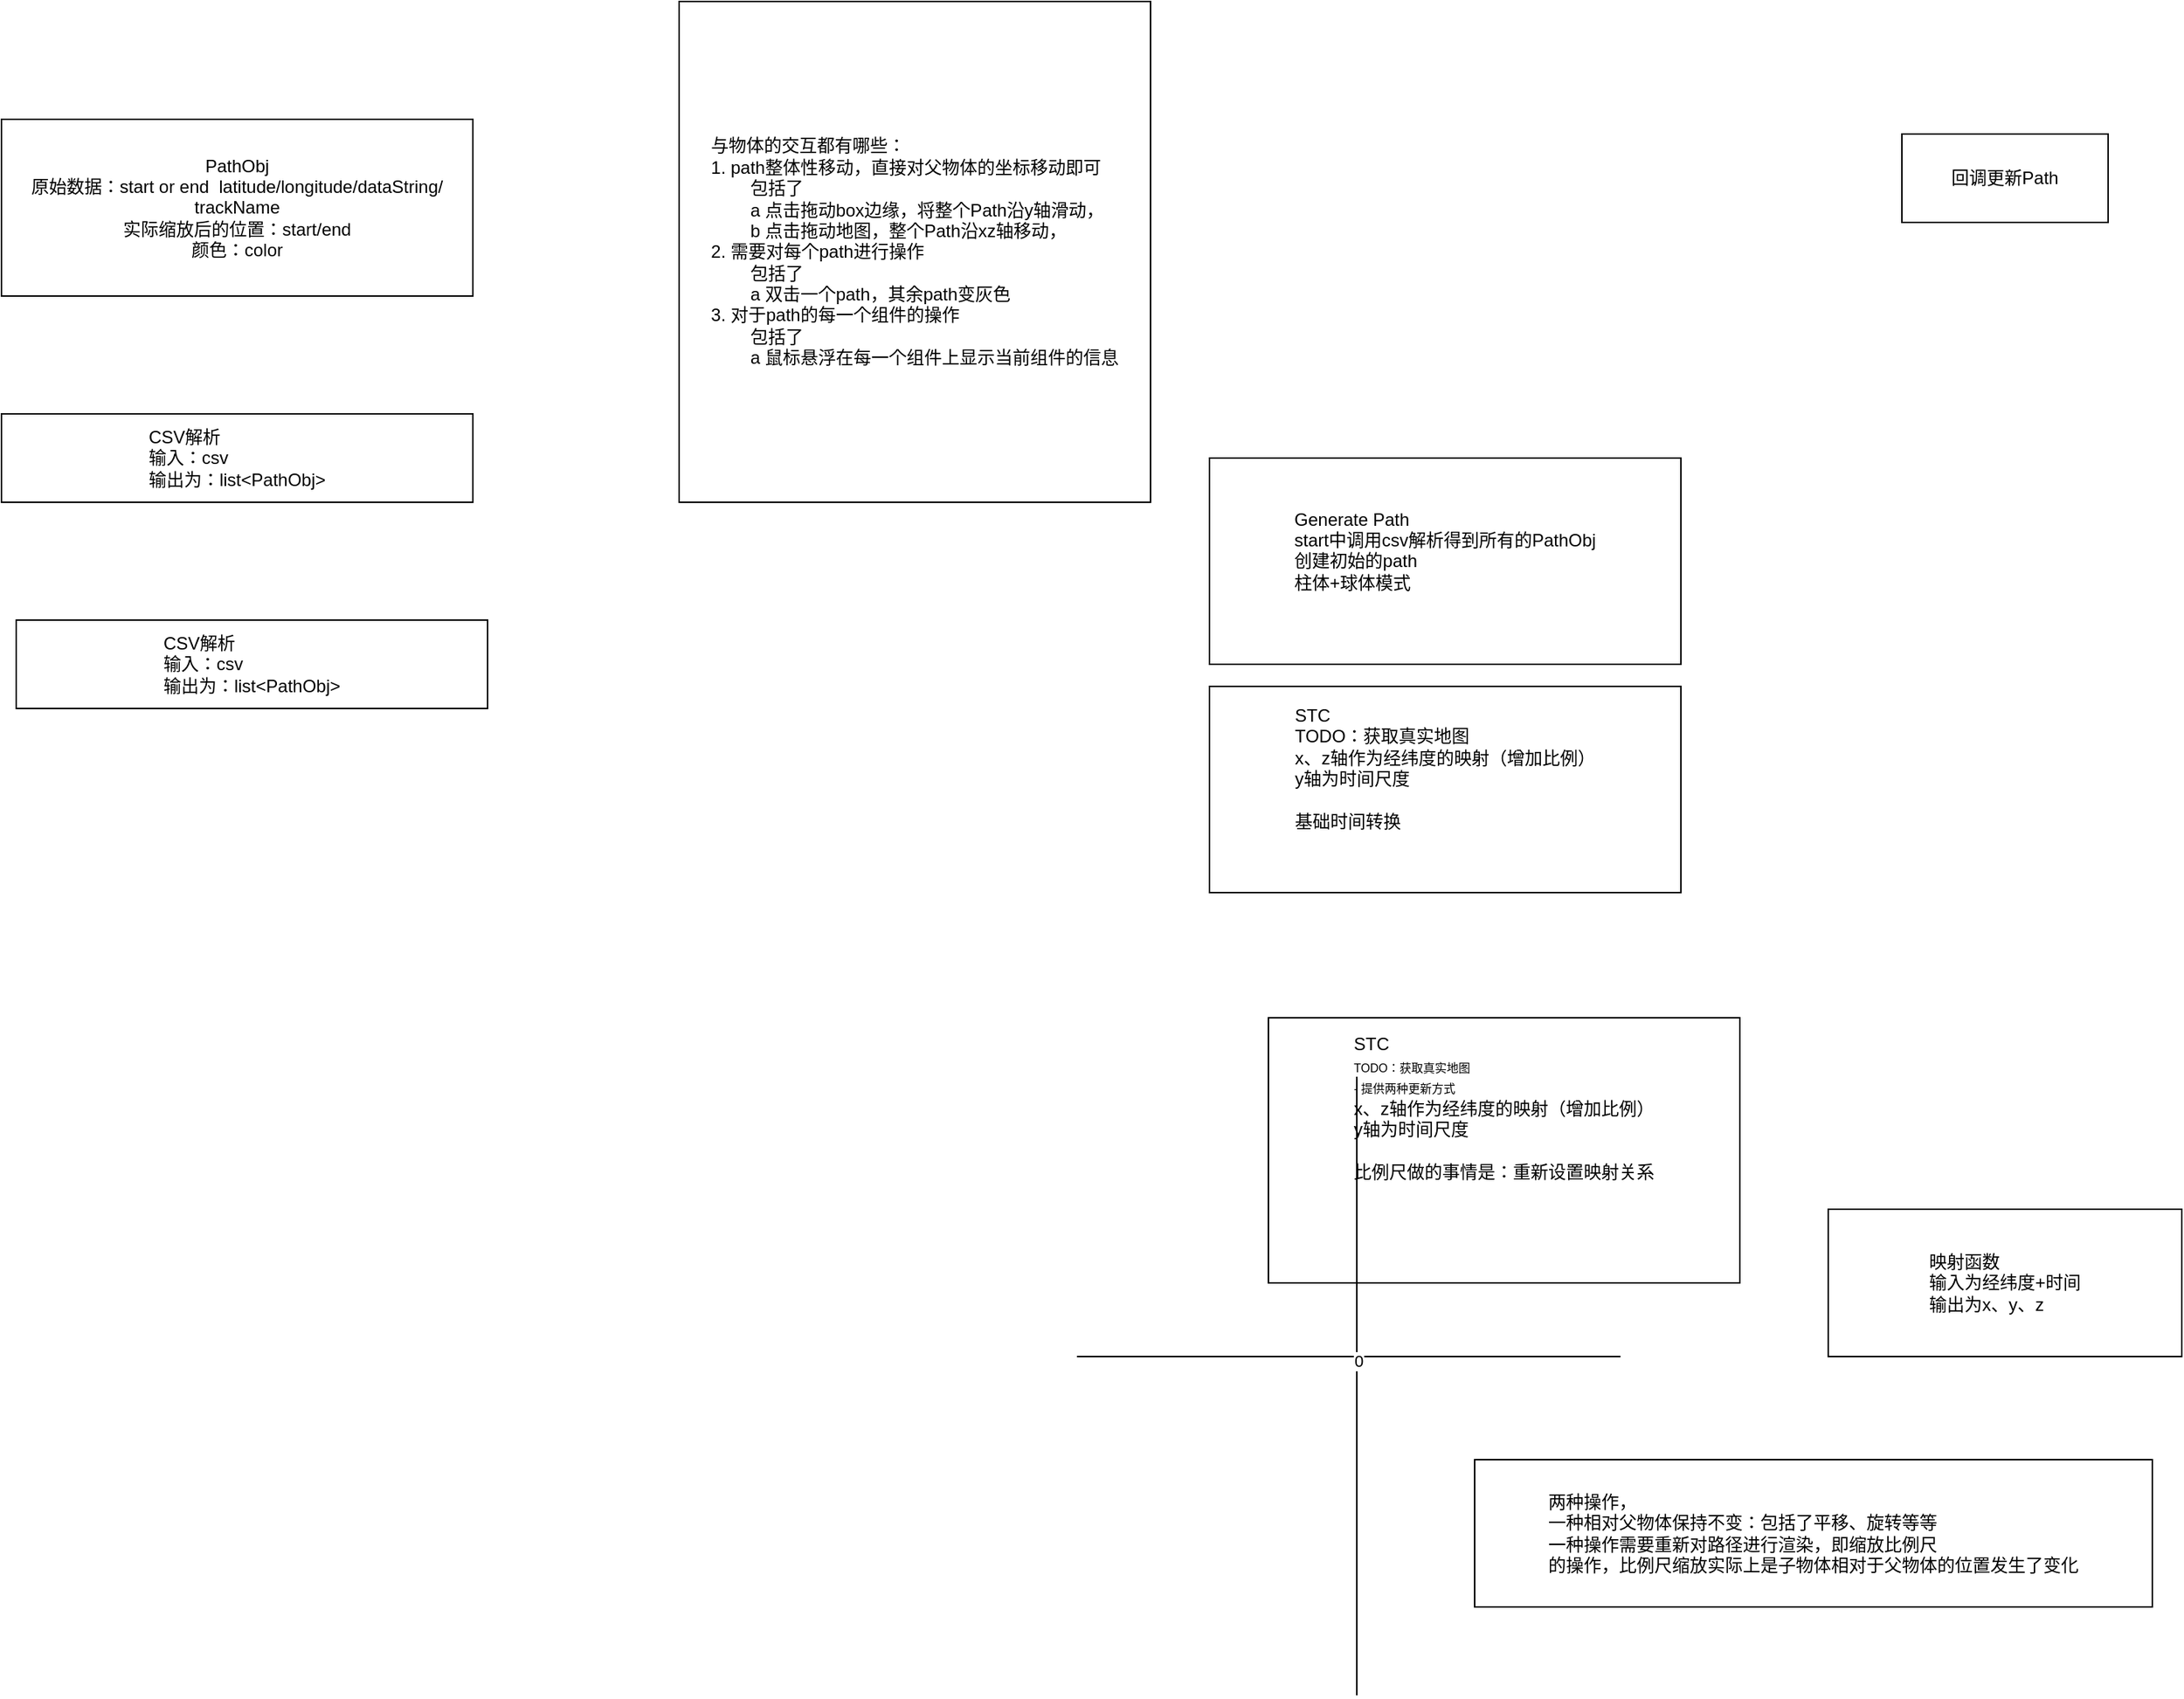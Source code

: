 <mxfile version="21.3.8" type="github">
  <diagram name="第 1 页" id="4sTRhTM_rHgDJePiN2_6">
    <mxGraphModel dx="2048" dy="775" grid="1" gridSize="10" guides="1" tooltips="1" connect="1" arrows="1" fold="1" page="1" pageScale="1" pageWidth="827" pageHeight="1169" math="0" shadow="0">
      <root>
        <mxCell id="0" />
        <mxCell id="1" parent="0" />
        <mxCell id="BjNONwsWsikVhtbJ6fCO-1" value="PathObj&lt;br&gt;原始数据：start or end&amp;nbsp; latitude/longitude/dataString/&lt;br&gt;trackName&lt;br&gt;实际缩放后的位置：start/end&lt;br&gt;颜色：color" style="rounded=0;whiteSpace=wrap;html=1;" vertex="1" parent="1">
          <mxGeometry x="-780" y="130" width="320" height="120" as="geometry" />
        </mxCell>
        <mxCell id="BjNONwsWsikVhtbJ6fCO-2" value="&lt;div style=&quot;text-align: left;&quot;&gt;&lt;span style=&quot;background-color: initial;&quot;&gt;CSV解析&lt;/span&gt;&lt;/div&gt;&lt;div style=&quot;text-align: left;&quot;&gt;输入：csv&lt;/div&gt;&lt;div style=&quot;text-align: left;&quot;&gt;输出为：list&amp;lt;PathObj&amp;gt;&lt;/div&gt;" style="rounded=0;whiteSpace=wrap;html=1;" vertex="1" parent="1">
          <mxGeometry x="-780" y="330" width="320" height="60" as="geometry" />
        </mxCell>
        <mxCell id="BjNONwsWsikVhtbJ6fCO-3" value="&lt;div style=&quot;text-align: left;&quot;&gt;&lt;span style=&quot;background-color: initial;&quot;&gt;Generate Path&lt;/span&gt;&lt;/div&gt;&lt;div style=&quot;text-align: left;&quot;&gt;&lt;span style=&quot;background-color: initial;&quot;&gt;start中调用csv解析得到所有的PathObj&lt;/span&gt;&lt;/div&gt;&lt;div style=&quot;text-align: left;&quot;&gt;创建初始的path&lt;br&gt;柱体+球体模式&lt;/div&gt;&lt;div style=&quot;text-align: left;&quot;&gt;&lt;br&gt;&lt;/div&gt;" style="rounded=0;whiteSpace=wrap;html=1;" vertex="1" parent="1">
          <mxGeometry x="40" y="360" width="320" height="140" as="geometry" />
        </mxCell>
        <mxCell id="BjNONwsWsikVhtbJ6fCO-4" value="&lt;div style=&quot;text-align: left;&quot;&gt;回调更新Path&lt;/div&gt;" style="rounded=0;whiteSpace=wrap;html=1;" vertex="1" parent="1">
          <mxGeometry x="510" y="140" width="140" height="60" as="geometry" />
        </mxCell>
        <mxCell id="BjNONwsWsikVhtbJ6fCO-6" value="&lt;div style=&quot;text-align: left;&quot;&gt;STC&lt;/div&gt;&lt;div style=&quot;text-align: left;&quot;&gt;TODO：获取真实地图&lt;/div&gt;&lt;div style=&quot;text-align: left;&quot;&gt;x、z轴作为经纬度的映射（增加比例）&lt;/div&gt;&lt;div style=&quot;text-align: left;&quot;&gt;y轴为时间尺度&lt;/div&gt;&lt;div style=&quot;text-align: left;&quot;&gt;&lt;br&gt;&lt;/div&gt;&lt;div style=&quot;text-align: left;&quot;&gt;基础时间转换&lt;/div&gt;&lt;div style=&quot;text-align: left;&quot;&gt;&lt;br&gt;&lt;br&gt;&lt;/div&gt;" style="rounded=0;whiteSpace=wrap;html=1;" vertex="1" parent="1">
          <mxGeometry x="40" y="515" width="320" height="140" as="geometry" />
        </mxCell>
        <mxCell id="BjNONwsWsikVhtbJ6fCO-7" value="&lt;div style=&quot;text-align: left;&quot;&gt;STC&lt;/div&gt;&lt;div style=&quot;text-align: left;&quot;&gt;&lt;font style=&quot;font-size: 8px;&quot;&gt;TODO：获取真实地图&lt;/font&gt;&lt;/div&gt;&lt;div style=&quot;text-align: left;&quot;&gt;&lt;font style=&quot;font-size: 8px;&quot;&gt;- 提供两种更新方式&lt;/font&gt;&lt;/div&gt;&lt;div style=&quot;text-align: left;&quot;&gt;x、z轴作为经纬度的映射（增加比例）&lt;/div&gt;&lt;div style=&quot;text-align: left;&quot;&gt;y轴为时间尺度&lt;/div&gt;&lt;div style=&quot;text-align: left;&quot;&gt;&lt;br&gt;&lt;/div&gt;&lt;div style=&quot;text-align: left;&quot;&gt;比例尺做的事情是：重新设置映射关系&lt;/div&gt;&lt;div style=&quot;text-align: left;&quot;&gt;&lt;br&gt;&lt;/div&gt;&lt;div style=&quot;text-align: left;&quot;&gt;&lt;br&gt;&lt;/div&gt;&lt;div style=&quot;text-align: left;&quot;&gt;&lt;br&gt;&lt;br&gt;&lt;/div&gt;" style="rounded=0;whiteSpace=wrap;html=1;" vertex="1" parent="1">
          <mxGeometry x="80" y="740" width="320" height="180" as="geometry" />
        </mxCell>
        <mxCell id="BjNONwsWsikVhtbJ6fCO-8" value="" style="endArrow=none;html=1;rounded=0;" edge="1" parent="1">
          <mxGeometry width="50" height="50" relative="1" as="geometry">
            <mxPoint x="140" y="1200" as="sourcePoint" />
            <mxPoint x="140" y="780" as="targetPoint" />
          </mxGeometry>
        </mxCell>
        <mxCell id="BjNONwsWsikVhtbJ6fCO-9" value="" style="endArrow=none;html=1;rounded=0;" edge="1" parent="1">
          <mxGeometry width="50" height="50" relative="1" as="geometry">
            <mxPoint x="-50" y="970" as="sourcePoint" />
            <mxPoint x="319" y="970" as="targetPoint" />
          </mxGeometry>
        </mxCell>
        <mxCell id="BjNONwsWsikVhtbJ6fCO-10" value="0" style="edgeLabel;html=1;align=center;verticalAlign=middle;resizable=0;points=[];" vertex="1" connectable="0" parent="BjNONwsWsikVhtbJ6fCO-9">
          <mxGeometry x="0.035" y="-3" relative="1" as="geometry">
            <mxPoint as="offset" />
          </mxGeometry>
        </mxCell>
        <mxCell id="BjNONwsWsikVhtbJ6fCO-11" value="&lt;div style=&quot;text-align: left;&quot;&gt;映射函数&lt;/div&gt;&lt;div style=&quot;text-align: left;&quot;&gt;输入为经纬度+时间&lt;/div&gt;&lt;div style=&quot;text-align: left;&quot;&gt;输出为x、y、z&lt;/div&gt;" style="rounded=0;whiteSpace=wrap;html=1;" vertex="1" parent="1">
          <mxGeometry x="460" y="870" width="240" height="100" as="geometry" />
        </mxCell>
        <mxCell id="BjNONwsWsikVhtbJ6fCO-12" value="&lt;div style=&quot;text-align: left;&quot;&gt;两种操作，&lt;/div&gt;&lt;div style=&quot;text-align: left;&quot;&gt;一种相对父物体保持不变：&lt;span style=&quot;background-color: initial;&quot;&gt;包括了平移、旋转等等&lt;/span&gt;&lt;/div&gt;&lt;div style=&quot;text-align: left;&quot;&gt;一种操作需要重新对路径进行渲染，即缩放比例尺&lt;/div&gt;&lt;div style=&quot;text-align: left;&quot;&gt;的操作，比例尺缩放实际上是子物体相对于父物体的位置发生了变化&lt;/div&gt;" style="rounded=0;whiteSpace=wrap;html=1;" vertex="1" parent="1">
          <mxGeometry x="220" y="1040" width="460" height="100" as="geometry" />
        </mxCell>
        <mxCell id="BjNONwsWsikVhtbJ6fCO-13" value="&lt;div style=&quot;text-align: left;&quot;&gt;&lt;span style=&quot;background-color: initial;&quot;&gt;CSV解析&lt;/span&gt;&lt;/div&gt;&lt;div style=&quot;text-align: left;&quot;&gt;输入：csv&lt;/div&gt;&lt;div style=&quot;text-align: left;&quot;&gt;输出为：list&amp;lt;PathObj&amp;gt;&lt;/div&gt;" style="rounded=0;whiteSpace=wrap;html=1;" vertex="1" parent="1">
          <mxGeometry x="-770" y="470" width="320" height="60" as="geometry" />
        </mxCell>
        <mxCell id="BjNONwsWsikVhtbJ6fCO-14" value="&lt;div style=&quot;text-align: left;&quot;&gt;与物体的交互都有哪些：&lt;/div&gt;&lt;div style=&quot;text-align: left;&quot;&gt;1. path整体性移动，直接对父物体的坐标移动即可&lt;/div&gt;&lt;div style=&quot;text-align: left;&quot;&gt;&lt;span style=&quot;white-space: pre;&quot;&gt;&#x9;&lt;/span&gt;包括了&lt;br&gt;&lt;span style=&quot;white-space: pre;&quot;&gt;&#x9;&lt;/span&gt;a 点击拖动box边缘，将整个Path沿y轴滑动，&lt;br&gt;&lt;/div&gt;&lt;div style=&quot;text-align: left;&quot;&gt;&lt;span style=&quot;white-space: pre;&quot;&gt;&#x9;&lt;/span&gt;b 点击拖动地图，整个Path沿xz轴移动，&lt;br&gt;&lt;/div&gt;&lt;div style=&quot;text-align: left;&quot;&gt;2. 需要对每个path进行操作&lt;/div&gt;&lt;div style=&quot;text-align: left;&quot;&gt;&lt;span style=&quot;white-space: pre;&quot;&gt;&#x9;&lt;/span&gt;包括了&lt;br&gt;&lt;/div&gt;&lt;div style=&quot;text-align: left;&quot;&gt;&lt;span style=&quot;white-space: pre;&quot;&gt;&#x9;&lt;/span&gt;a 双击一个path，其余path变灰色&lt;br&gt;&lt;/div&gt;&lt;div style=&quot;text-align: left;&quot;&gt;3. 对于path的每一个组件的操作&lt;/div&gt;&lt;div style=&quot;text-align: left;&quot;&gt;&lt;span style=&quot;white-space: pre;&quot;&gt;&#x9;&lt;/span&gt;包括了&lt;br&gt;&lt;/div&gt;&lt;div style=&quot;text-align: left;&quot;&gt;&lt;span style=&quot;white-space: pre;&quot;&gt;&#x9;&lt;/span&gt;a 鼠标悬浮在每一个组件上显示当前组件的信息&lt;br&gt;&lt;/div&gt;" style="rounded=0;whiteSpace=wrap;html=1;" vertex="1" parent="1">
          <mxGeometry x="-320" y="50" width="320" height="340" as="geometry" />
        </mxCell>
      </root>
    </mxGraphModel>
  </diagram>
</mxfile>
